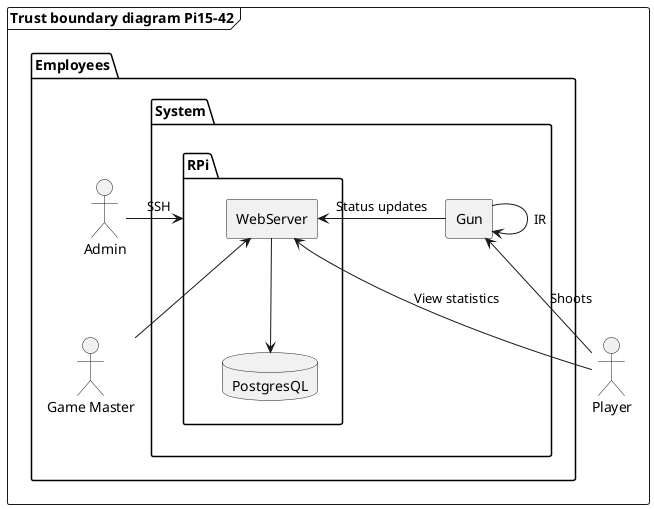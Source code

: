 @startuml
frame "Trust boundary diagram Pi15-42" {
    package Employees {
        package System {
            package RPi {
                database PostgresQL
                agent WebServer

                WebServer --> PostgresQL
            }

            agent Gun
        }

        actor Admin
        actor GameMaster as "Game Master"

        Admin -[hidden]-> GameMaster
        Admin -> RPi : SSH
        GameMaster -[norank]> WebServer
    }


    actor Player

    Gun -> Gun : IR
    Gun -[norank]> WebServer : Status updates

    Player -u-> Gun : Shoots
    Player -> WebServer : View statistics
}
@enduml
